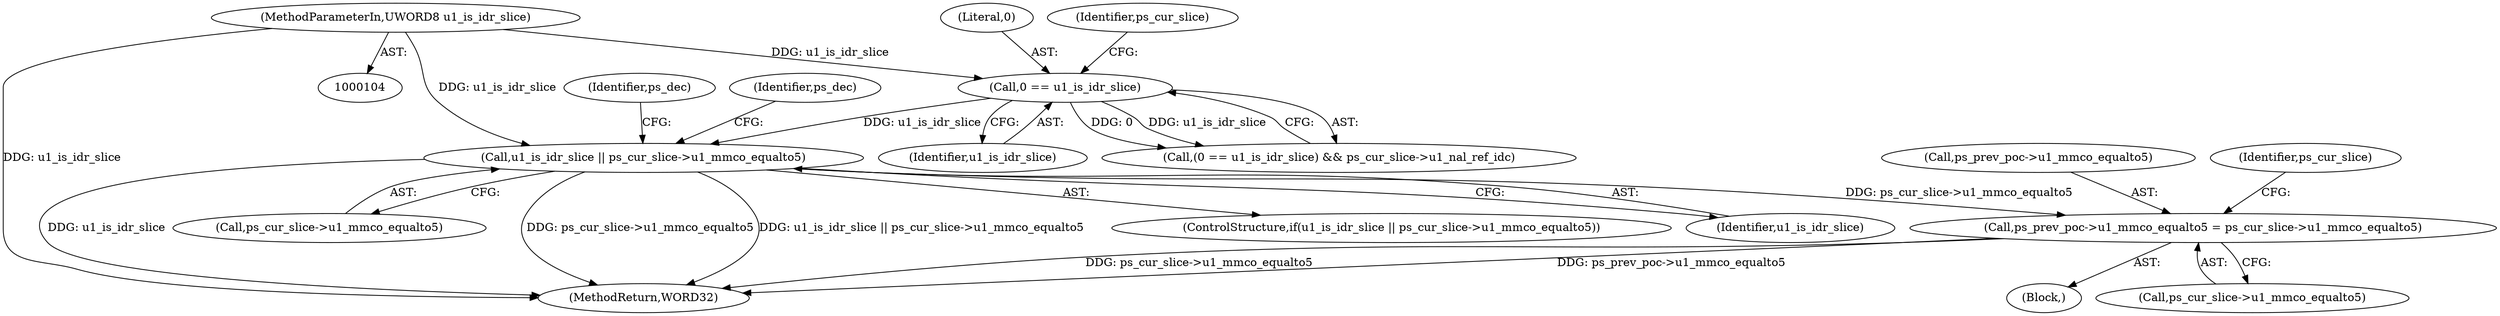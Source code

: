 digraph "0_Android_326fe991a4b7971e8aeaf4ac775491dd8abd85bb_0@pointer" {
"1000237" [label="(Call,ps_prev_poc->u1_mmco_equalto5 = ps_cur_slice->u1_mmco_equalto5)"];
"1000195" [label="(Call,u1_is_idr_slice || ps_cur_slice->u1_mmco_equalto5)"];
"1000181" [label="(Call,0 == u1_is_idr_slice)"];
"1000106" [label="(MethodParameterIn,UWORD8 u1_is_idr_slice)"];
"1000238" [label="(Call,ps_prev_poc->u1_mmco_equalto5)"];
"1000185" [label="(Identifier,ps_cur_slice)"];
"1000246" [label="(Identifier,ps_cur_slice)"];
"1000194" [label="(ControlStructure,if(u1_is_idr_slice || ps_cur_slice->u1_mmco_equalto5))"];
"1000196" [label="(Identifier,u1_is_idr_slice)"];
"1000180" [label="(Call,(0 == u1_is_idr_slice) && ps_cur_slice->u1_nal_ref_idc)"];
"1000183" [label="(Identifier,u1_is_idr_slice)"];
"1000197" [label="(Call,ps_cur_slice->u1_mmco_equalto5)"];
"1000181" [label="(Call,0 == u1_is_idr_slice)"];
"1000164" [label="(Block,)"];
"1000106" [label="(MethodParameterIn,UWORD8 u1_is_idr_slice)"];
"1000237" [label="(Call,ps_prev_poc->u1_mmco_equalto5 = ps_cur_slice->u1_mmco_equalto5)"];
"1000306" [label="(MethodReturn,WORD32)"];
"1000195" [label="(Call,u1_is_idr_slice || ps_cur_slice->u1_mmco_equalto5)"];
"1000182" [label="(Literal,0)"];
"1000241" [label="(Call,ps_cur_slice->u1_mmco_equalto5)"];
"1000208" [label="(Identifier,ps_dec)"];
"1000202" [label="(Identifier,ps_dec)"];
"1000237" -> "1000164"  [label="AST: "];
"1000237" -> "1000241"  [label="CFG: "];
"1000238" -> "1000237"  [label="AST: "];
"1000241" -> "1000237"  [label="AST: "];
"1000246" -> "1000237"  [label="CFG: "];
"1000237" -> "1000306"  [label="DDG: ps_prev_poc->u1_mmco_equalto5"];
"1000237" -> "1000306"  [label="DDG: ps_cur_slice->u1_mmco_equalto5"];
"1000195" -> "1000237"  [label="DDG: ps_cur_slice->u1_mmco_equalto5"];
"1000195" -> "1000194"  [label="AST: "];
"1000195" -> "1000196"  [label="CFG: "];
"1000195" -> "1000197"  [label="CFG: "];
"1000196" -> "1000195"  [label="AST: "];
"1000197" -> "1000195"  [label="AST: "];
"1000202" -> "1000195"  [label="CFG: "];
"1000208" -> "1000195"  [label="CFG: "];
"1000195" -> "1000306"  [label="DDG: ps_cur_slice->u1_mmco_equalto5"];
"1000195" -> "1000306"  [label="DDG: u1_is_idr_slice || ps_cur_slice->u1_mmco_equalto5"];
"1000195" -> "1000306"  [label="DDG: u1_is_idr_slice"];
"1000181" -> "1000195"  [label="DDG: u1_is_idr_slice"];
"1000106" -> "1000195"  [label="DDG: u1_is_idr_slice"];
"1000181" -> "1000180"  [label="AST: "];
"1000181" -> "1000183"  [label="CFG: "];
"1000182" -> "1000181"  [label="AST: "];
"1000183" -> "1000181"  [label="AST: "];
"1000185" -> "1000181"  [label="CFG: "];
"1000180" -> "1000181"  [label="CFG: "];
"1000181" -> "1000180"  [label="DDG: 0"];
"1000181" -> "1000180"  [label="DDG: u1_is_idr_slice"];
"1000106" -> "1000181"  [label="DDG: u1_is_idr_slice"];
"1000106" -> "1000104"  [label="AST: "];
"1000106" -> "1000306"  [label="DDG: u1_is_idr_slice"];
}

